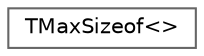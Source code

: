 digraph "Graphical Class Hierarchy"
{
 // INTERACTIVE_SVG=YES
 // LATEX_PDF_SIZE
  bgcolor="transparent";
  edge [fontname=Helvetica,fontsize=10,labelfontname=Helvetica,labelfontsize=10];
  node [fontname=Helvetica,fontsize=10,shape=box,height=0.2,width=0.4];
  rankdir="LR";
  Node0 [id="Node000000",label="TMaxSizeof\<\>",height=0.2,width=0.4,color="grey40", fillcolor="white", style="filled",URL="$dc/dc3/structTMaxSizeof_3_4.html",tooltip=" "];
}
